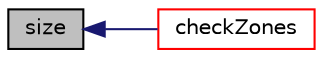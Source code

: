 digraph "size"
{
  bgcolor="transparent";
  edge [fontname="Helvetica",fontsize="10",labelfontname="Helvetica",labelfontsize="10"];
  node [fontname="Helvetica",fontsize="10",shape=record];
  rankdir="LR";
  Node1064 [label="size",height=0.2,width=0.4,color="black", fillcolor="grey75", style="filled", fontcolor="black"];
  Node1064 -> Node1065 [dir="back",color="midnightblue",fontsize="10",style="solid",fontname="Helvetica"];
  Node1065 [label="checkZones",height=0.2,width=0.4,color="red",URL="$a30961.html#af68c0ce74b1ff6da07f8481db8c415ef",tooltip="Check the surface zone definitions. "];
}
